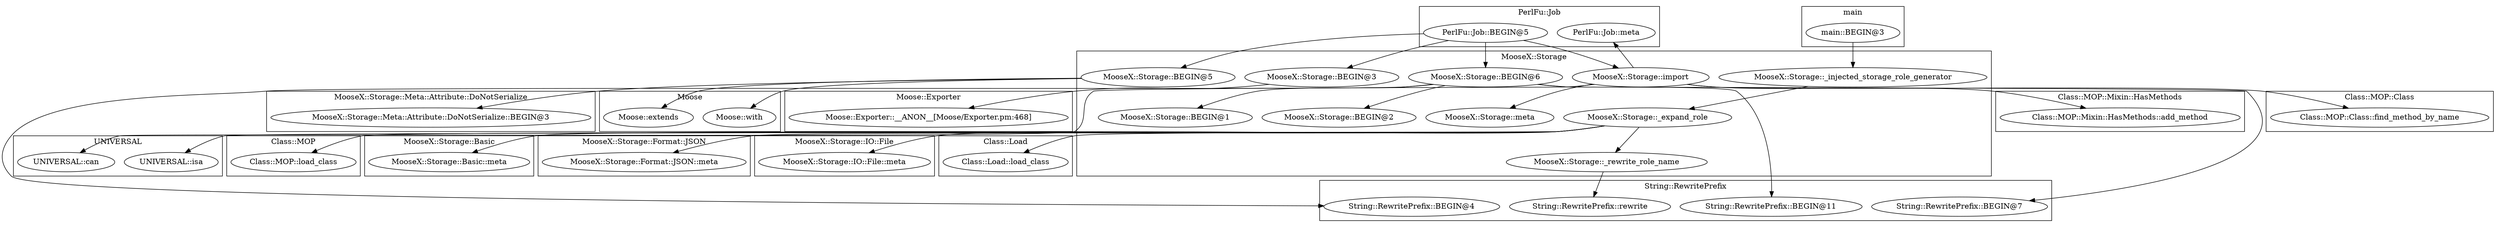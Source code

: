 digraph {
graph [overlap=false]
subgraph cluster_MooseX_Storage_Meta_Attribute_DoNotSerialize {
	label="MooseX::Storage::Meta::Attribute::DoNotSerialize";
	"MooseX::Storage::Meta::Attribute::DoNotSerialize::BEGIN@3";
}
subgraph cluster_Moose_Exporter {
	label="Moose::Exporter";
	"Moose::Exporter::__ANON__[Moose/Exporter.pm:468]";
}
subgraph cluster_Class_MOP_Mixin_HasMethods {
	label="Class::MOP::Mixin::HasMethods";
	"Class::MOP::Mixin::HasMethods::add_method";
}
subgraph cluster_Moose {
	label="Moose";
	"Moose::with";
	"Moose::extends";
}
subgraph cluster_MooseX_Storage_Format_JSON {
	label="MooseX::Storage::Format::JSON";
	"MooseX::Storage::Format::JSON::meta";
}
subgraph cluster_UNIVERSAL {
	label="UNIVERSAL";
	"UNIVERSAL::isa";
	"UNIVERSAL::can";
}
subgraph cluster_MooseX_Storage_IO_File {
	label="MooseX::Storage::IO::File";
	"MooseX::Storage::IO::File::meta";
}
subgraph cluster_String_RewritePrefix {
	label="String::RewritePrefix";
	"String::RewritePrefix::BEGIN@4";
	"String::RewritePrefix::rewrite";
	"String::RewritePrefix::BEGIN@11";
	"String::RewritePrefix::BEGIN@7";
}
subgraph cluster_Class_Load {
	label="Class::Load";
	"Class::Load::load_class";
}
subgraph cluster_PerlFu_Job {
	label="PerlFu::Job";
	"PerlFu::Job::meta";
	"PerlFu::Job::BEGIN@5";
}
subgraph cluster_Class_MOP_Class {
	label="Class::MOP::Class";
	"Class::MOP::Class::find_method_by_name";
}
subgraph cluster_Class_MOP {
	label="Class::MOP";
	"Class::MOP::load_class";
}
subgraph cluster_MooseX_Storage {
	label="MooseX::Storage";
	"MooseX::Storage::BEGIN@2";
	"MooseX::Storage::BEGIN@5";
	"MooseX::Storage::_expand_role";
	"MooseX::Storage::_injected_storage_role_generator";
	"MooseX::Storage::BEGIN@3";
	"MooseX::Storage::BEGIN@1";
	"MooseX::Storage::meta";
	"MooseX::Storage::BEGIN@6";
	"MooseX::Storage::_rewrite_role_name";
	"MooseX::Storage::import";
}
subgraph cluster_main {
	label="main";
	"main::BEGIN@3";
}
subgraph cluster_MooseX_Storage_Basic {
	label="MooseX::Storage::Basic";
	"MooseX::Storage::Basic::meta";
}
"MooseX::Storage::_expand_role" -> "Class::Load::load_class";
"MooseX::Storage::_expand_role" -> "MooseX::Storage::Format::JSON::meta";
"PerlFu::Job::BEGIN@5" -> "MooseX::Storage::BEGIN@6";
"MooseX::Storage::BEGIN@5" -> "Moose::extends";
"MooseX::Storage::BEGIN@6" -> "String::RewritePrefix::BEGIN@7";
"PerlFu::Job::BEGIN@5" -> "MooseX::Storage::import";
"MooseX::Storage::_rewrite_role_name" -> "String::RewritePrefix::rewrite";
"MooseX::Storage::import" -> "UNIVERSAL::can";
"MooseX::Storage::_expand_role" -> "MooseX::Storage::Basic::meta";
"MooseX::Storage::BEGIN@6" -> "String::RewritePrefix::BEGIN@11";
"PerlFu::Job::BEGIN@5" -> "MooseX::Storage::BEGIN@5";
"PerlFu::Job::BEGIN@5" -> "MooseX::Storage::BEGIN@3";
"MooseX::Storage::BEGIN@5" -> "MooseX::Storage::Meta::Attribute::DoNotSerialize::BEGIN@3";
"MooseX::Storage::_expand_role" -> "Class::MOP::load_class";
"MooseX::Storage::import" -> "PerlFu::Job::meta";
"main::BEGIN@3" -> "MooseX::Storage::_injected_storage_role_generator";
"MooseX::Storage::_expand_role" -> "MooseX::Storage::_rewrite_role_name";
"MooseX::Storage::BEGIN@5" -> "Moose::with";
"MooseX::Storage::import" -> "MooseX::Storage::meta";
"MooseX::Storage::_injected_storage_role_generator" -> "MooseX::Storage::_expand_role";
"MooseX::Storage::import" -> "Class::MOP::Class::find_method_by_name";
"MooseX::Storage::BEGIN@6" -> "String::RewritePrefix::BEGIN@4";
"MooseX::Storage::BEGIN@6" -> "MooseX::Storage::BEGIN@2";
"MooseX::Storage::BEGIN@3" -> "Moose::Exporter::__ANON__[Moose/Exporter.pm:468]";
"MooseX::Storage::_expand_role" -> "UNIVERSAL::isa";
"MooseX::Storage::BEGIN@6" -> "MooseX::Storage::BEGIN@1";
"MooseX::Storage::import" -> "Class::MOP::Mixin::HasMethods::add_method";
"MooseX::Storage::_expand_role" -> "MooseX::Storage::IO::File::meta";
}
